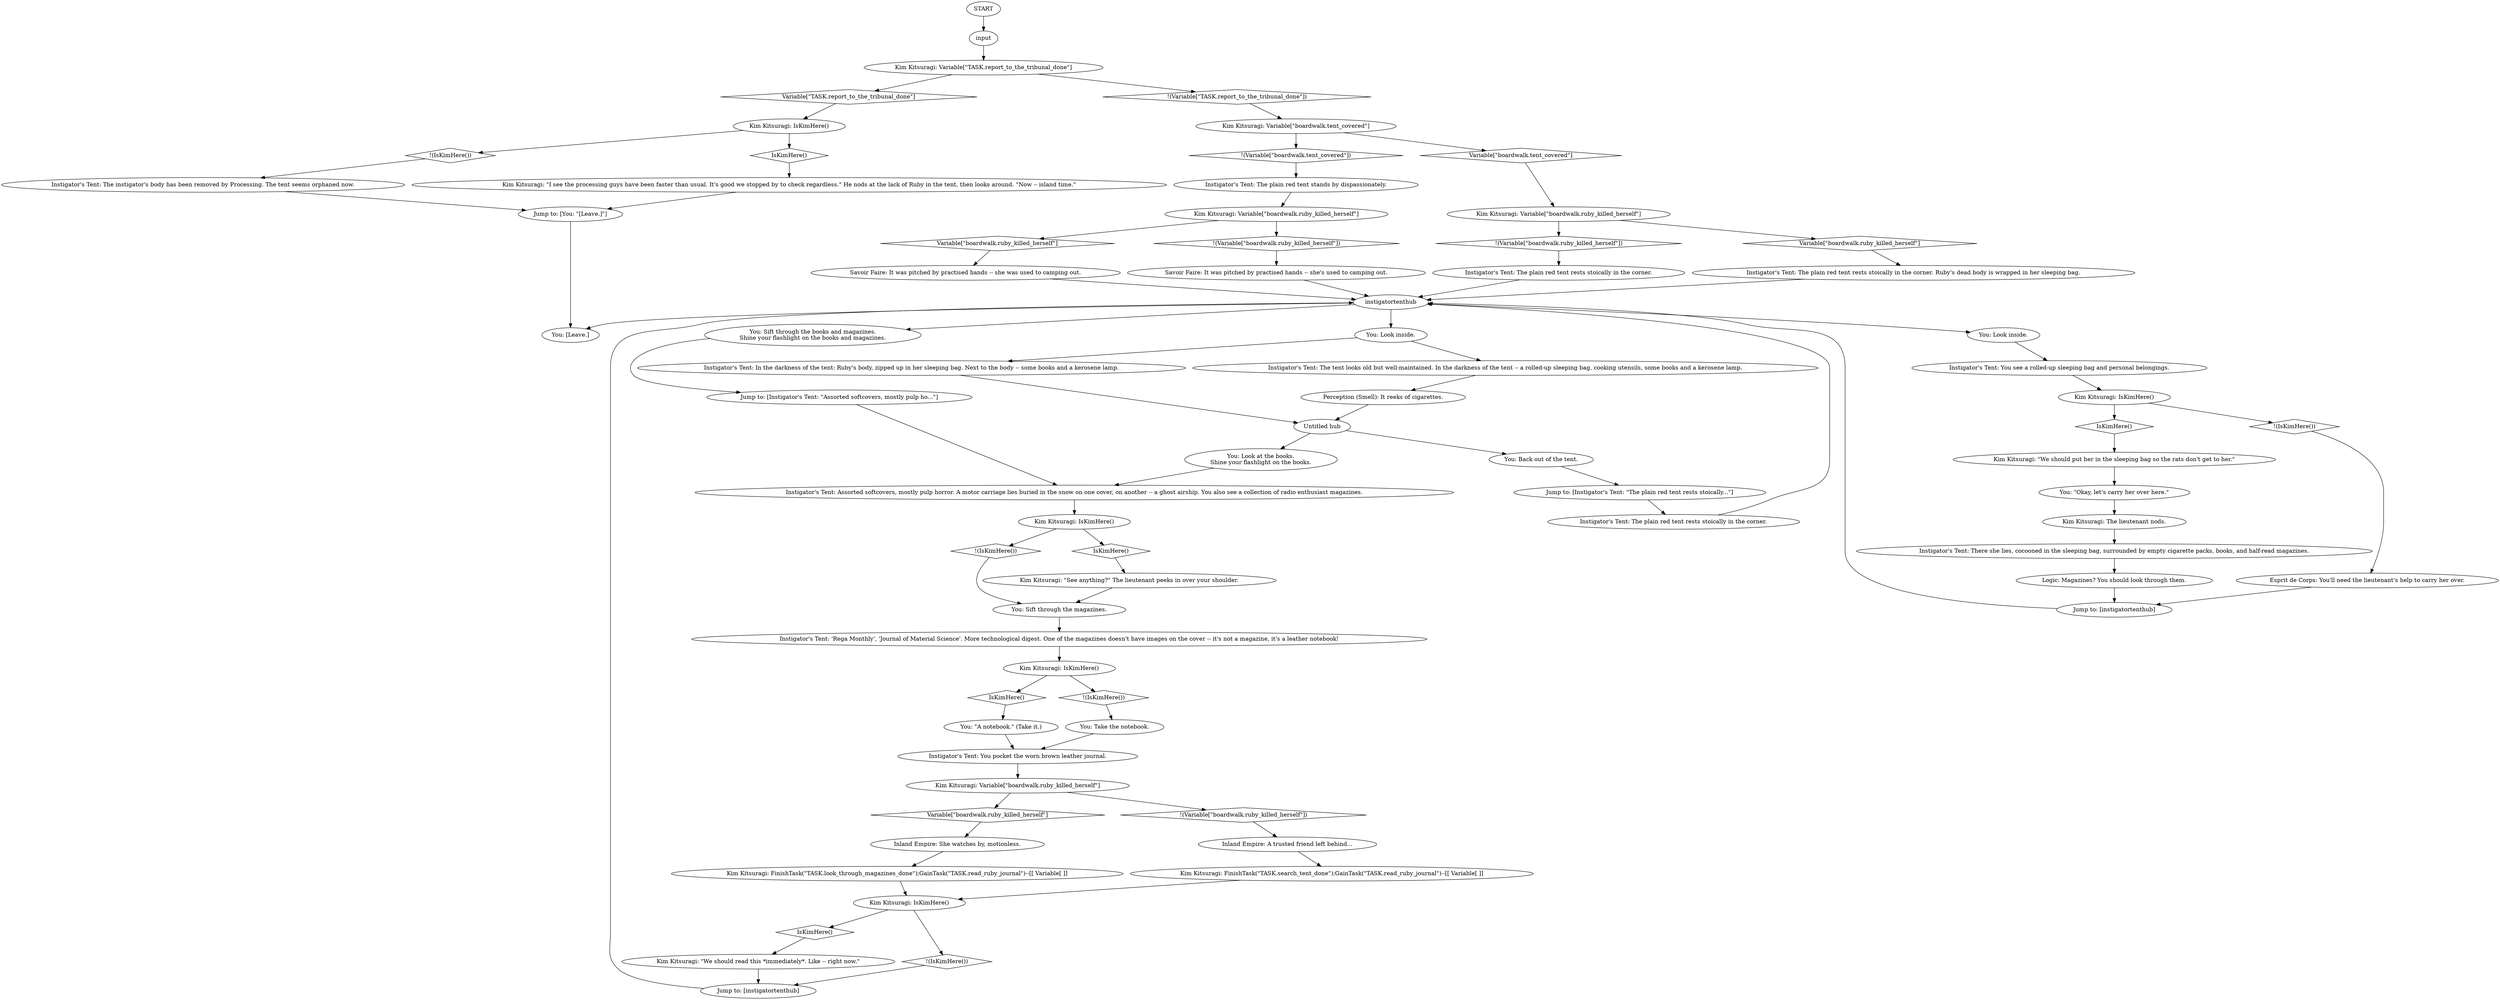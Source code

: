 # LAIR / INSTIGATORS TENT
# 1. Find Ruby's journal here.
#2. Use to stow away Ruby's body if she killed herself.
# ==================================================
digraph G {
	  0 [label="START"];
	  1 [label="input"];
	  2 [label="Kim Kitsuragi: Variable[\"boardwalk.tent_covered\"]"];
	  3 [label="Variable[\"boardwalk.tent_covered\"]", shape=diamond];
	  4 [label="!(Variable[\"boardwalk.tent_covered\"])", shape=diamond];
	  5 [label="Instigator's Tent: Assorted softcovers, mostly pulp horror. A motor carriage lies buried in the snow on one cover, on another -- a ghost airship. You also see a collection of radio enthusiast magazines."];
	  6 [label="Savoir Faire: It was pitched by practised hands -- she's used to camping out."];
	  7 [label="Jump to: [instigatortenthub]"];
	  8 [label="You: \"A notebook.\" (Take it.)"];
	  9 [label="Instigator's Tent: There she lies, cocooned in the sleeping bag, surrounded by empty cigarette packs, books, and half-read magazines."];
	  10 [label="Jump to: [You: \"[Leave.]\"]"];
	  11 [label="Inland Empire: She watches by, motionless."];
	  12 [label="Perception (Smell): It reeks of cigarettes."];
	  13 [label="Jump to: [Instigator's Tent: \"The plain red tent rests stoically...\"]"];
	  14 [label="Instigator's Tent: The tent looks old but well-maintained. In the darkness of the tent -- a rolled-up sleeping bag, cooking utensils, some books and a kerosene lamp."];
	  15 [label="Kim Kitsuragi: Variable[\"boardwalk.ruby_killed_herself\"]"];
	  16 [label="Variable[\"boardwalk.ruby_killed_herself\"]", shape=diamond];
	  17 [label="!(Variable[\"boardwalk.ruby_killed_herself\"])", shape=diamond];
	  18 [label="Jump to: [instigatortenthub]"];
	  19 [label="Instigator's Tent: The plain red tent rests stoically in the corner."];
	  20 [label="You: Look at the books.\nShine your flashlight on the books."];
	  21 [label="Kim Kitsuragi: \"We should put her in the sleeping bag so the rats don't get to her.\""];
	  22 [label="Untitled hub"];
	  23 [label="Kim Kitsuragi: \"We should read this *immediately*. Like -- right now.\""];
	  24 [label="You: Look inside."];
	  25 [label="Kim Kitsuragi: The lieutenant nods."];
	  26 [label="Kim Kitsuragi: IsKimHere()"];
	  27 [label="IsKimHere()", shape=diamond];
	  28 [label="!(IsKimHere())", shape=diamond];
	  29 [label="Kim Kitsuragi: IsKimHere()"];
	  30 [label="IsKimHere()", shape=diamond];
	  31 [label="!(IsKimHere())", shape=diamond];
	  32 [label="You: Take the notebook."];
	  33 [label="Kim Kitsuragi: FinishTask(\"TASK.look_through_magazines_done\");GainTask(\"TASK.read_ruby_journal\")--[[ Variable[ ]]"];
	  34 [label="Savoir Faire: It was pitched by practised hands -- she was used to camping out."];
	  35 [label="You: Sift through the magazines."];
	  36 [label="You: [Leave.]"];
	  37 [label="Instigator's Tent: The instigator's body has been removed by Processing. The tent seems orphaned now."];
	  38 [label="Logic: Magazines? You should look through them."];
	  39 [label="You: Back out of the tent."];
	  40 [label="Kim Kitsuragi: IsKimHere()"];
	  41 [label="IsKimHere()", shape=diamond];
	  42 [label="!(IsKimHere())", shape=diamond];
	  43 [label="Kim Kitsuragi: IsKimHere()"];
	  44 [label="IsKimHere()", shape=diamond];
	  45 [label="!(IsKimHere())", shape=diamond];
	  47 [label="Kim Kitsuragi: Variable[\"boardwalk.ruby_killed_herself\"]"];
	  48 [label="Variable[\"boardwalk.ruby_killed_herself\"]", shape=diamond];
	  49 [label="!(Variable[\"boardwalk.ruby_killed_herself\"])", shape=diamond];
	  50 [label="Instigator's Tent: You pocket the worn brown leather journal."];
	  51 [label="Kim Kitsuragi: IsKimHere()"];
	  52 [label="IsKimHere()", shape=diamond];
	  53 [label="!(IsKimHere())", shape=diamond];
	  54 [label="Instigator's Tent: 'Rega Monthly', 'Journal of Material Science'. More technological digest. One of the magazines doesn't have images on the cover -- it's not a magazine, it's a leather notebook!"];
	  55 [label="You: Look inside."];
	  56 [label="Kim Kitsuragi: Variable[\"TASK.report_to_the_tribunal_done\"]"];
	  57 [label="Variable[\"TASK.report_to_the_tribunal_done\"]", shape=diamond];
	  58 [label="!(Variable[\"TASK.report_to_the_tribunal_done\"])", shape=diamond];
	  59 [label="Kim Kitsuragi: \"See anything?\" The lieutenant peeks in over your shoulder."];
	  60 [label="You: Sift through the books and magazines.\nShine your flashlight on the books and magazines."];
	  61 [label="Instigator's Tent: You see a rolled-up sleeping bag and personal belongings."];
	  62 [label="Instigator's Tent: The plain red tent rests stoically in the corner. Ruby's dead body is wrapped in her sleeping bag."];
	  63 [label="You: \"Okay, let's carry her over here.\""];
	  64 [label="Inland Empire: A trusted friend left behind..."];
	  65 [label="Kim Kitsuragi: \"I see the processing guys have been faster than usual. It's good we stopped by to check regardless.\" He nods at the lack of Ruby in the tent, then looks around. \"Now -- island time.\""];
	  66 [label="Jump to: [Instigator's Tent: \"Assorted softcovers, mostly pulp ho...\"]"];
	  67 [label="instigatortenthub"];
	  68 [label="Instigator's Tent: In the darkness of the tent: Ruby's body, zipped up in her sleeping bag. Next to the body -- some books and a kerosene lamp."];
	  69 [label="Esprit de Corps: You'll need the lieutenant's help to carry her over."];
	  70 [label="Kim Kitsuragi: FinishTask(\"TASK.search_tent_done\");GainTask(\"TASK.read_ruby_journal\")--[[ Variable[ ]]"];
	  71 [label="Kim Kitsuragi: Variable[\"boardwalk.ruby_killed_herself\"]"];
	  72 [label="Variable[\"boardwalk.ruby_killed_herself\"]", shape=diamond];
	  73 [label="!(Variable[\"boardwalk.ruby_killed_herself\"])", shape=diamond];
	  74 [label="Instigator's Tent: The plain red tent rests stoically in the corner."];
	  75 [label="Instigator's Tent: The plain red tent stands by dispassionately."];
	  0 -> 1
	  1 -> 56
	  2 -> 3
	  2 -> 4
	  3 -> 71
	  4 -> 75
	  5 -> 26
	  6 -> 67
	  7 -> 67
	  8 -> 50
	  9 -> 38
	  10 -> 36
	  11 -> 33
	  12 -> 22
	  13 -> 19
	  14 -> 12
	  15 -> 16
	  15 -> 17
	  16 -> 11
	  17 -> 64
	  18 -> 67
	  19 -> 67
	  20 -> 5
	  21 -> 63
	  22 -> 20
	  22 -> 39
	  23 -> 18
	  24 -> 61
	  25 -> 9
	  26 -> 27
	  26 -> 28
	  27 -> 59
	  28 -> 35
	  29 -> 30
	  29 -> 31
	  30 -> 21
	  31 -> 69
	  32 -> 50
	  33 -> 51
	  34 -> 67
	  35 -> 54
	  37 -> 10
	  38 -> 7
	  39 -> 13
	  40 -> 41
	  40 -> 42
	  41 -> 8
	  42 -> 32
	  43 -> 44
	  43 -> 45
	  44 -> 65
	  45 -> 37
	  47 -> 48
	  47 -> 49
	  48 -> 34
	  49 -> 6
	  50 -> 15
	  51 -> 52
	  51 -> 53
	  52 -> 23
	  53 -> 18
	  54 -> 40
	  55 -> 68
	  55 -> 14
	  56 -> 57
	  56 -> 58
	  57 -> 43
	  58 -> 2
	  59 -> 35
	  60 -> 66
	  61 -> 29
	  62 -> 67
	  63 -> 25
	  64 -> 70
	  65 -> 10
	  66 -> 5
	  67 -> 24
	  67 -> 60
	  67 -> 36
	  67 -> 55
	  68 -> 22
	  69 -> 7
	  70 -> 51
	  71 -> 72
	  71 -> 73
	  72 -> 62
	  73 -> 74
	  74 -> 67
	  75 -> 47
}

